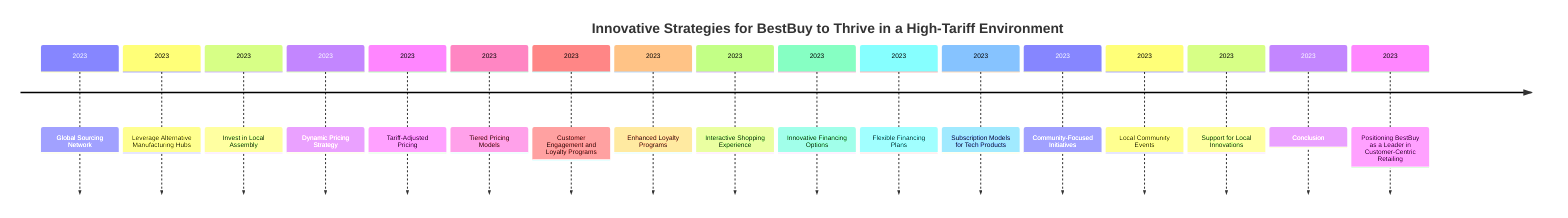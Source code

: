 timeline
        title Innovative Strategies for BestBuy to Thrive in a High-Tariff Environment
        2023 : Global Sourcing Network
        2023 : Leverage Alternative Manufacturing Hubs
        2023 : Invest in Local Assembly
        2023 : Dynamic Pricing Strategy
        2023 : Tariff-Adjusted Pricing
        2023 : Tiered Pricing Models
        2023 : Customer Engagement and Loyalty Programs
        2023 : Enhanced Loyalty Programs
        2023 : Interactive Shopping Experience
        2023 : Innovative Financing Options
        2023 : Flexible Financing Plans
        2023 : Subscription Models for Tech Products
        2023 : Community-Focused Initiatives
        2023 : Local Community Events
        2023 : Support for Local Innovations
        2023 : Conclusion
        2023 : Positioning BestBuy as a Leader in Customer-Centric Retailing